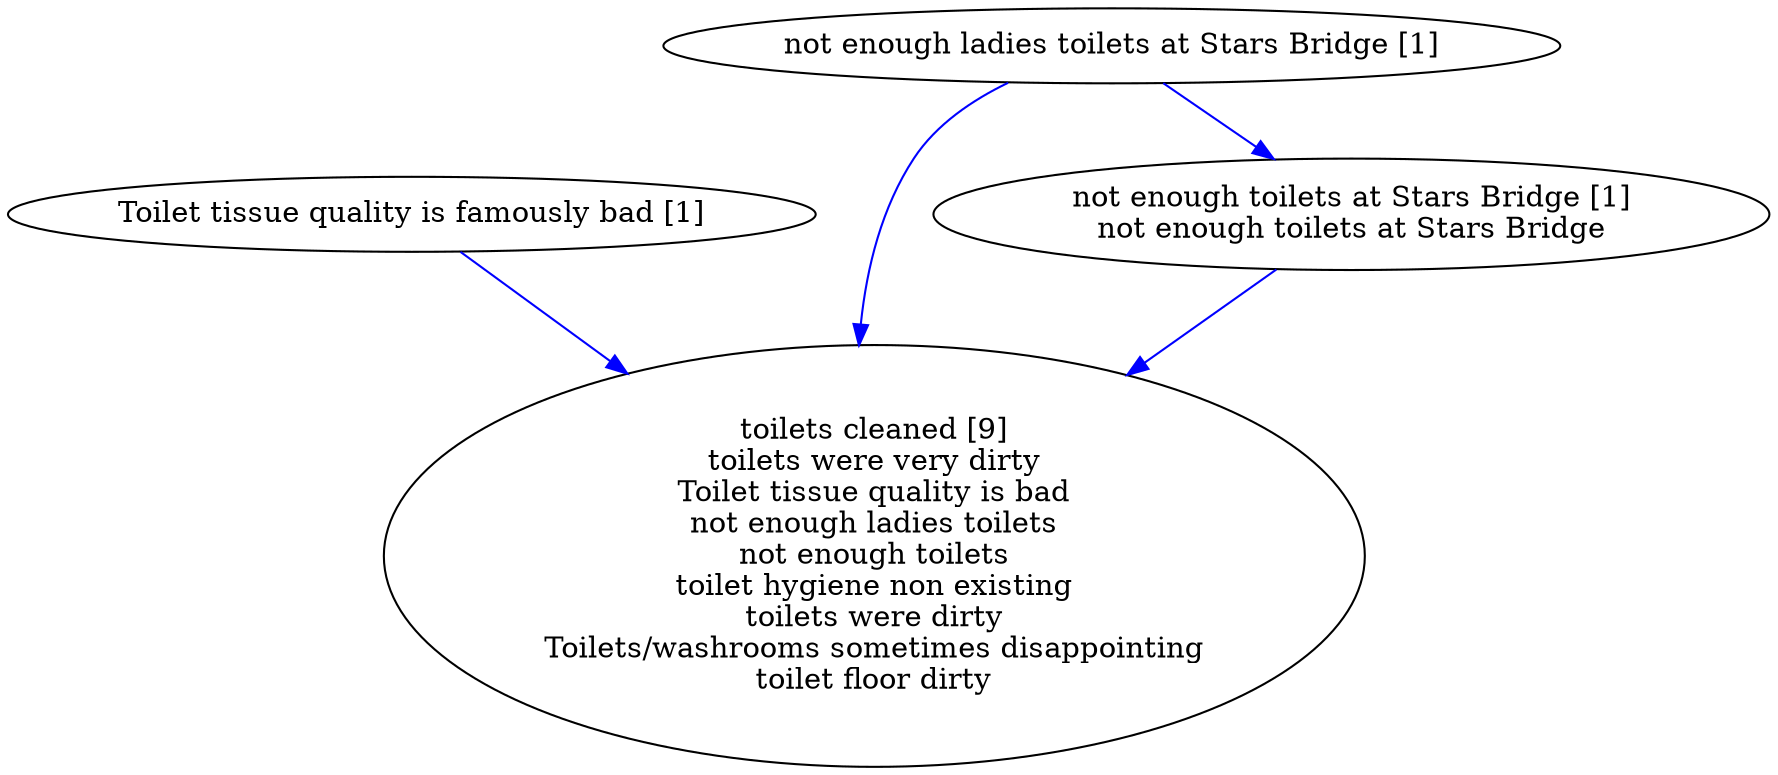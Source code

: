 digraph collapsedGraph {
"toilets cleaned [9]\ntoilets were very dirty\nToilet tissue quality is bad\nnot enough ladies toilets\nnot enough toilets\ntoilet hygiene non existing\ntoilets were dirty\nToilets/washrooms sometimes disappointing\ntoilet floor dirty""Toilet tissue quality is famously bad [1]""not enough ladies toilets at Stars Bridge [1]""not enough toilets at Stars Bridge [1]\nnot enough toilets at Stars Bridge""not enough ladies toilets at Stars Bridge [1]" -> "not enough toilets at Stars Bridge [1]\nnot enough toilets at Stars Bridge" [color=blue]
"Toilet tissue quality is famously bad [1]" -> "toilets cleaned [9]\ntoilets were very dirty\nToilet tissue quality is bad\nnot enough ladies toilets\nnot enough toilets\ntoilet hygiene non existing\ntoilets were dirty\nToilets/washrooms sometimes disappointing\ntoilet floor dirty" [color=blue]
"not enough ladies toilets at Stars Bridge [1]" -> "toilets cleaned [9]\ntoilets were very dirty\nToilet tissue quality is bad\nnot enough ladies toilets\nnot enough toilets\ntoilet hygiene non existing\ntoilets were dirty\nToilets/washrooms sometimes disappointing\ntoilet floor dirty" [color=blue]
"not enough toilets at Stars Bridge [1]\nnot enough toilets at Stars Bridge" -> "toilets cleaned [9]\ntoilets were very dirty\nToilet tissue quality is bad\nnot enough ladies toilets\nnot enough toilets\ntoilet hygiene non existing\ntoilets were dirty\nToilets/washrooms sometimes disappointing\ntoilet floor dirty" [color=blue]
}
